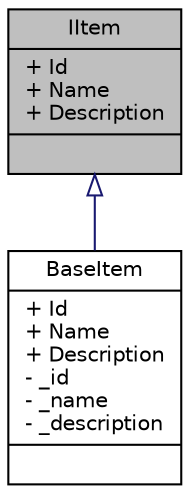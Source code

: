 digraph "IItem"
{
 // INTERACTIVE_SVG=YES
  edge [fontname="Helvetica",fontsize="10",labelfontname="Helvetica",labelfontsize="10"];
  node [fontname="Helvetica",fontsize="10",shape=record];
  Node1 [label="{IItem\n|+ Id\l+ Name\l+ Description\l|}",height=0.2,width=0.4,color="black", fillcolor="grey75", style="filled" fontcolor="black"];
  Node1 -> Node2 [dir="back",color="midnightblue",fontsize="10",style="solid",arrowtail="onormal",fontname="Helvetica"];
  Node2 [label="{BaseItem\n|+ Id\l+ Name\l+ Description\l- _id\l- _name\l- _description\l|}",height=0.2,width=0.4,color="black", fillcolor="white", style="filled",URL="$df/d58/class_action_rpg_kit_1_1_core_1_1_item_1_1_base_item.xhtml"];
}
